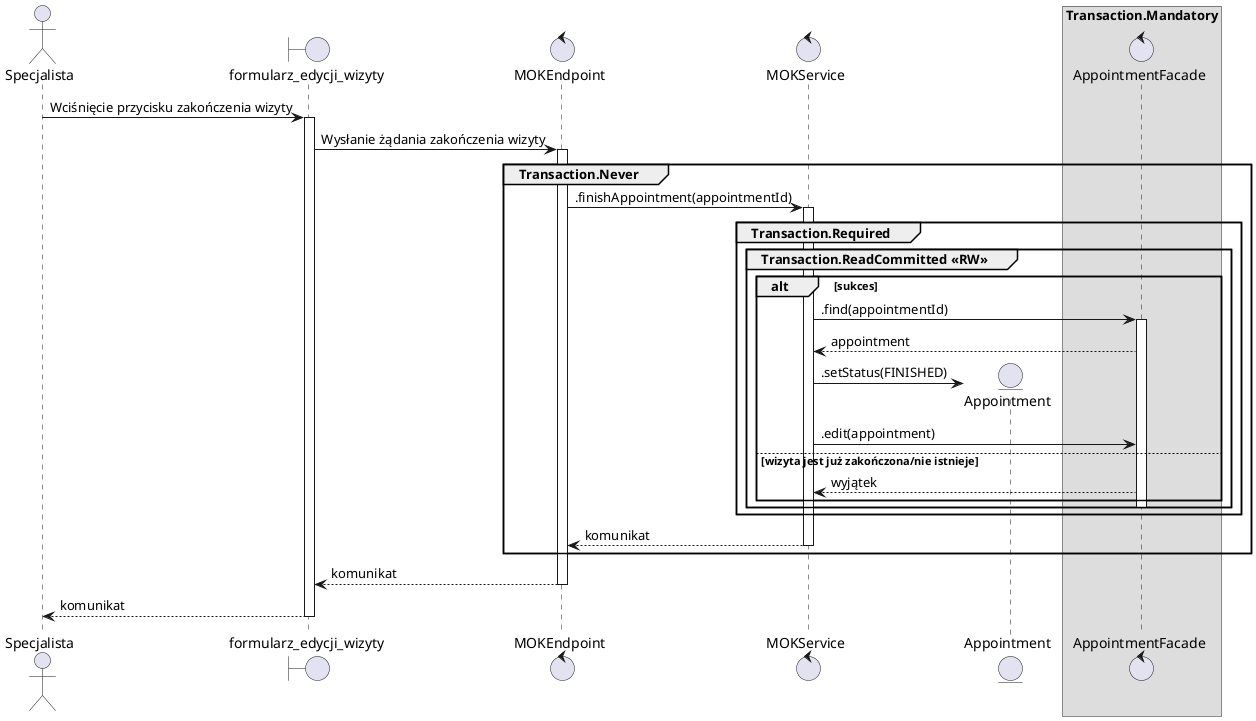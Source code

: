 @startuml MOP.14 - Oznacz wizytę jako zakończoną


actor Specjalista as guest
boundary formularz_edycji_wizyty as gui
control MOKEndpoint as endpoint
control MOKService as service
entity Appointment as implant
control AppointmentFacade as accFacade

skinparam backgroundcolor transparent

guest -> gui ++ : Wciśnięcie przycisku zakończenia wizyty
gui -> endpoint ++ : Wysłanie żądania zakończenia wizyty

group Transaction.Never

    endpoint -> service ++ : .finishAppointment(appointmentId)

    group Transaction.Required
        group Transaction.ReadCommitted <<RW>>
            box Transaction.Mandatory 
                participant accFacade
                alt sukces
                service -> accFacade ++ : .find(appointmentId)
                accFacade --> service : appointment

                service -> implant **: .setStatus(FINISHED)

                service -> accFacade : .edit(appointment)

                else wizyta jest już zakończona/nie istnieje
                    accFacade --> service : wyjątek
                end

                deactivate accFacade
            end box
        end
    end
    return komunikat

end

return komunikat


return komunikat

@enduml